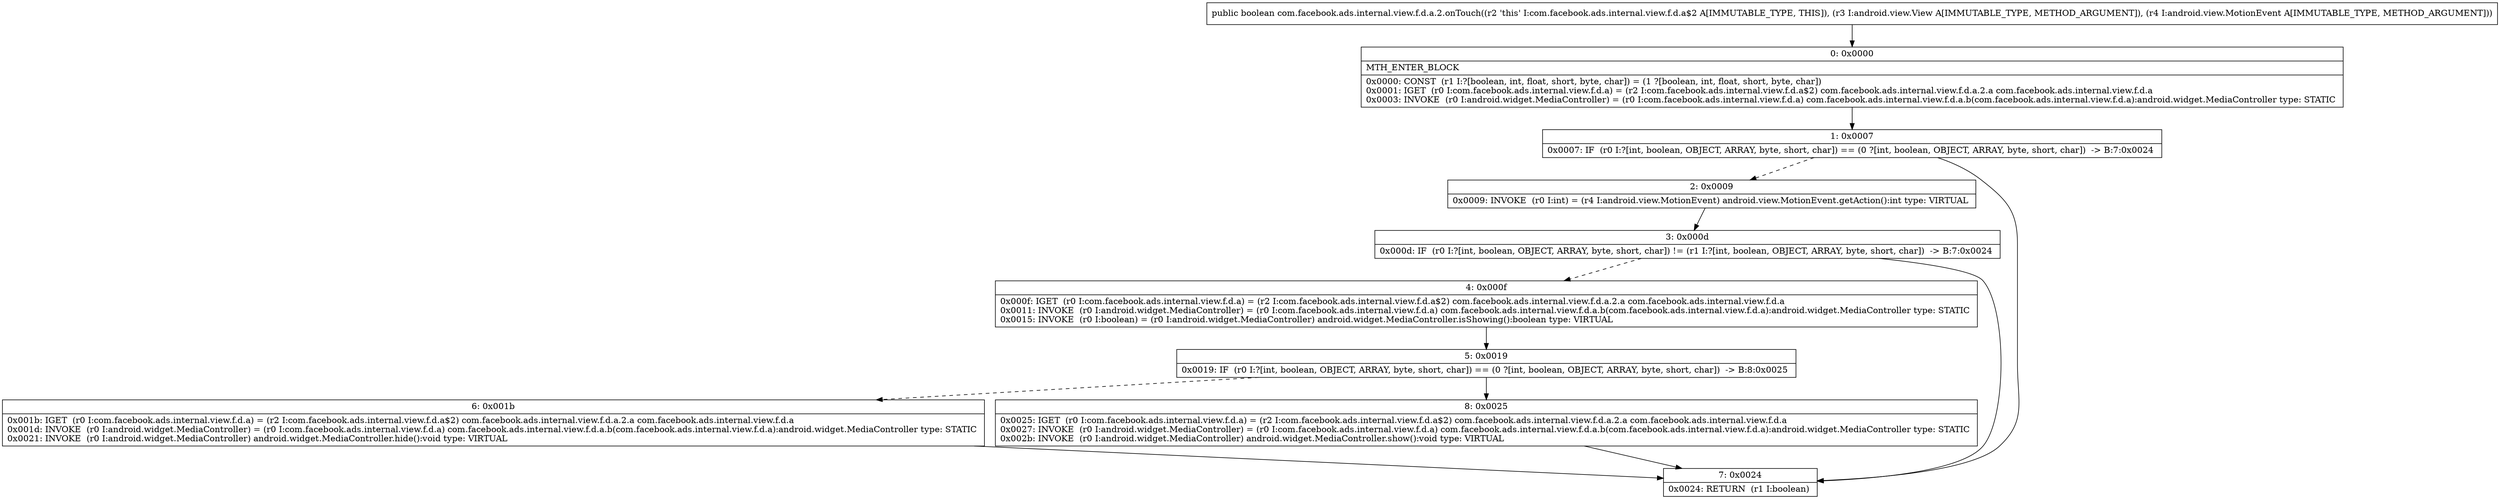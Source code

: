digraph "CFG forcom.facebook.ads.internal.view.f.d.a.2.onTouch(Landroid\/view\/View;Landroid\/view\/MotionEvent;)Z" {
Node_0 [shape=record,label="{0\:\ 0x0000|MTH_ENTER_BLOCK\l|0x0000: CONST  (r1 I:?[boolean, int, float, short, byte, char]) = (1 ?[boolean, int, float, short, byte, char]) \l0x0001: IGET  (r0 I:com.facebook.ads.internal.view.f.d.a) = (r2 I:com.facebook.ads.internal.view.f.d.a$2) com.facebook.ads.internal.view.f.d.a.2.a com.facebook.ads.internal.view.f.d.a \l0x0003: INVOKE  (r0 I:android.widget.MediaController) = (r0 I:com.facebook.ads.internal.view.f.d.a) com.facebook.ads.internal.view.f.d.a.b(com.facebook.ads.internal.view.f.d.a):android.widget.MediaController type: STATIC \l}"];
Node_1 [shape=record,label="{1\:\ 0x0007|0x0007: IF  (r0 I:?[int, boolean, OBJECT, ARRAY, byte, short, char]) == (0 ?[int, boolean, OBJECT, ARRAY, byte, short, char])  \-\> B:7:0x0024 \l}"];
Node_2 [shape=record,label="{2\:\ 0x0009|0x0009: INVOKE  (r0 I:int) = (r4 I:android.view.MotionEvent) android.view.MotionEvent.getAction():int type: VIRTUAL \l}"];
Node_3 [shape=record,label="{3\:\ 0x000d|0x000d: IF  (r0 I:?[int, boolean, OBJECT, ARRAY, byte, short, char]) != (r1 I:?[int, boolean, OBJECT, ARRAY, byte, short, char])  \-\> B:7:0x0024 \l}"];
Node_4 [shape=record,label="{4\:\ 0x000f|0x000f: IGET  (r0 I:com.facebook.ads.internal.view.f.d.a) = (r2 I:com.facebook.ads.internal.view.f.d.a$2) com.facebook.ads.internal.view.f.d.a.2.a com.facebook.ads.internal.view.f.d.a \l0x0011: INVOKE  (r0 I:android.widget.MediaController) = (r0 I:com.facebook.ads.internal.view.f.d.a) com.facebook.ads.internal.view.f.d.a.b(com.facebook.ads.internal.view.f.d.a):android.widget.MediaController type: STATIC \l0x0015: INVOKE  (r0 I:boolean) = (r0 I:android.widget.MediaController) android.widget.MediaController.isShowing():boolean type: VIRTUAL \l}"];
Node_5 [shape=record,label="{5\:\ 0x0019|0x0019: IF  (r0 I:?[int, boolean, OBJECT, ARRAY, byte, short, char]) == (0 ?[int, boolean, OBJECT, ARRAY, byte, short, char])  \-\> B:8:0x0025 \l}"];
Node_6 [shape=record,label="{6\:\ 0x001b|0x001b: IGET  (r0 I:com.facebook.ads.internal.view.f.d.a) = (r2 I:com.facebook.ads.internal.view.f.d.a$2) com.facebook.ads.internal.view.f.d.a.2.a com.facebook.ads.internal.view.f.d.a \l0x001d: INVOKE  (r0 I:android.widget.MediaController) = (r0 I:com.facebook.ads.internal.view.f.d.a) com.facebook.ads.internal.view.f.d.a.b(com.facebook.ads.internal.view.f.d.a):android.widget.MediaController type: STATIC \l0x0021: INVOKE  (r0 I:android.widget.MediaController) android.widget.MediaController.hide():void type: VIRTUAL \l}"];
Node_7 [shape=record,label="{7\:\ 0x0024|0x0024: RETURN  (r1 I:boolean) \l}"];
Node_8 [shape=record,label="{8\:\ 0x0025|0x0025: IGET  (r0 I:com.facebook.ads.internal.view.f.d.a) = (r2 I:com.facebook.ads.internal.view.f.d.a$2) com.facebook.ads.internal.view.f.d.a.2.a com.facebook.ads.internal.view.f.d.a \l0x0027: INVOKE  (r0 I:android.widget.MediaController) = (r0 I:com.facebook.ads.internal.view.f.d.a) com.facebook.ads.internal.view.f.d.a.b(com.facebook.ads.internal.view.f.d.a):android.widget.MediaController type: STATIC \l0x002b: INVOKE  (r0 I:android.widget.MediaController) android.widget.MediaController.show():void type: VIRTUAL \l}"];
MethodNode[shape=record,label="{public boolean com.facebook.ads.internal.view.f.d.a.2.onTouch((r2 'this' I:com.facebook.ads.internal.view.f.d.a$2 A[IMMUTABLE_TYPE, THIS]), (r3 I:android.view.View A[IMMUTABLE_TYPE, METHOD_ARGUMENT]), (r4 I:android.view.MotionEvent A[IMMUTABLE_TYPE, METHOD_ARGUMENT])) }"];
MethodNode -> Node_0;
Node_0 -> Node_1;
Node_1 -> Node_2[style=dashed];
Node_1 -> Node_7;
Node_2 -> Node_3;
Node_3 -> Node_4[style=dashed];
Node_3 -> Node_7;
Node_4 -> Node_5;
Node_5 -> Node_6[style=dashed];
Node_5 -> Node_8;
Node_6 -> Node_7;
Node_8 -> Node_7;
}

